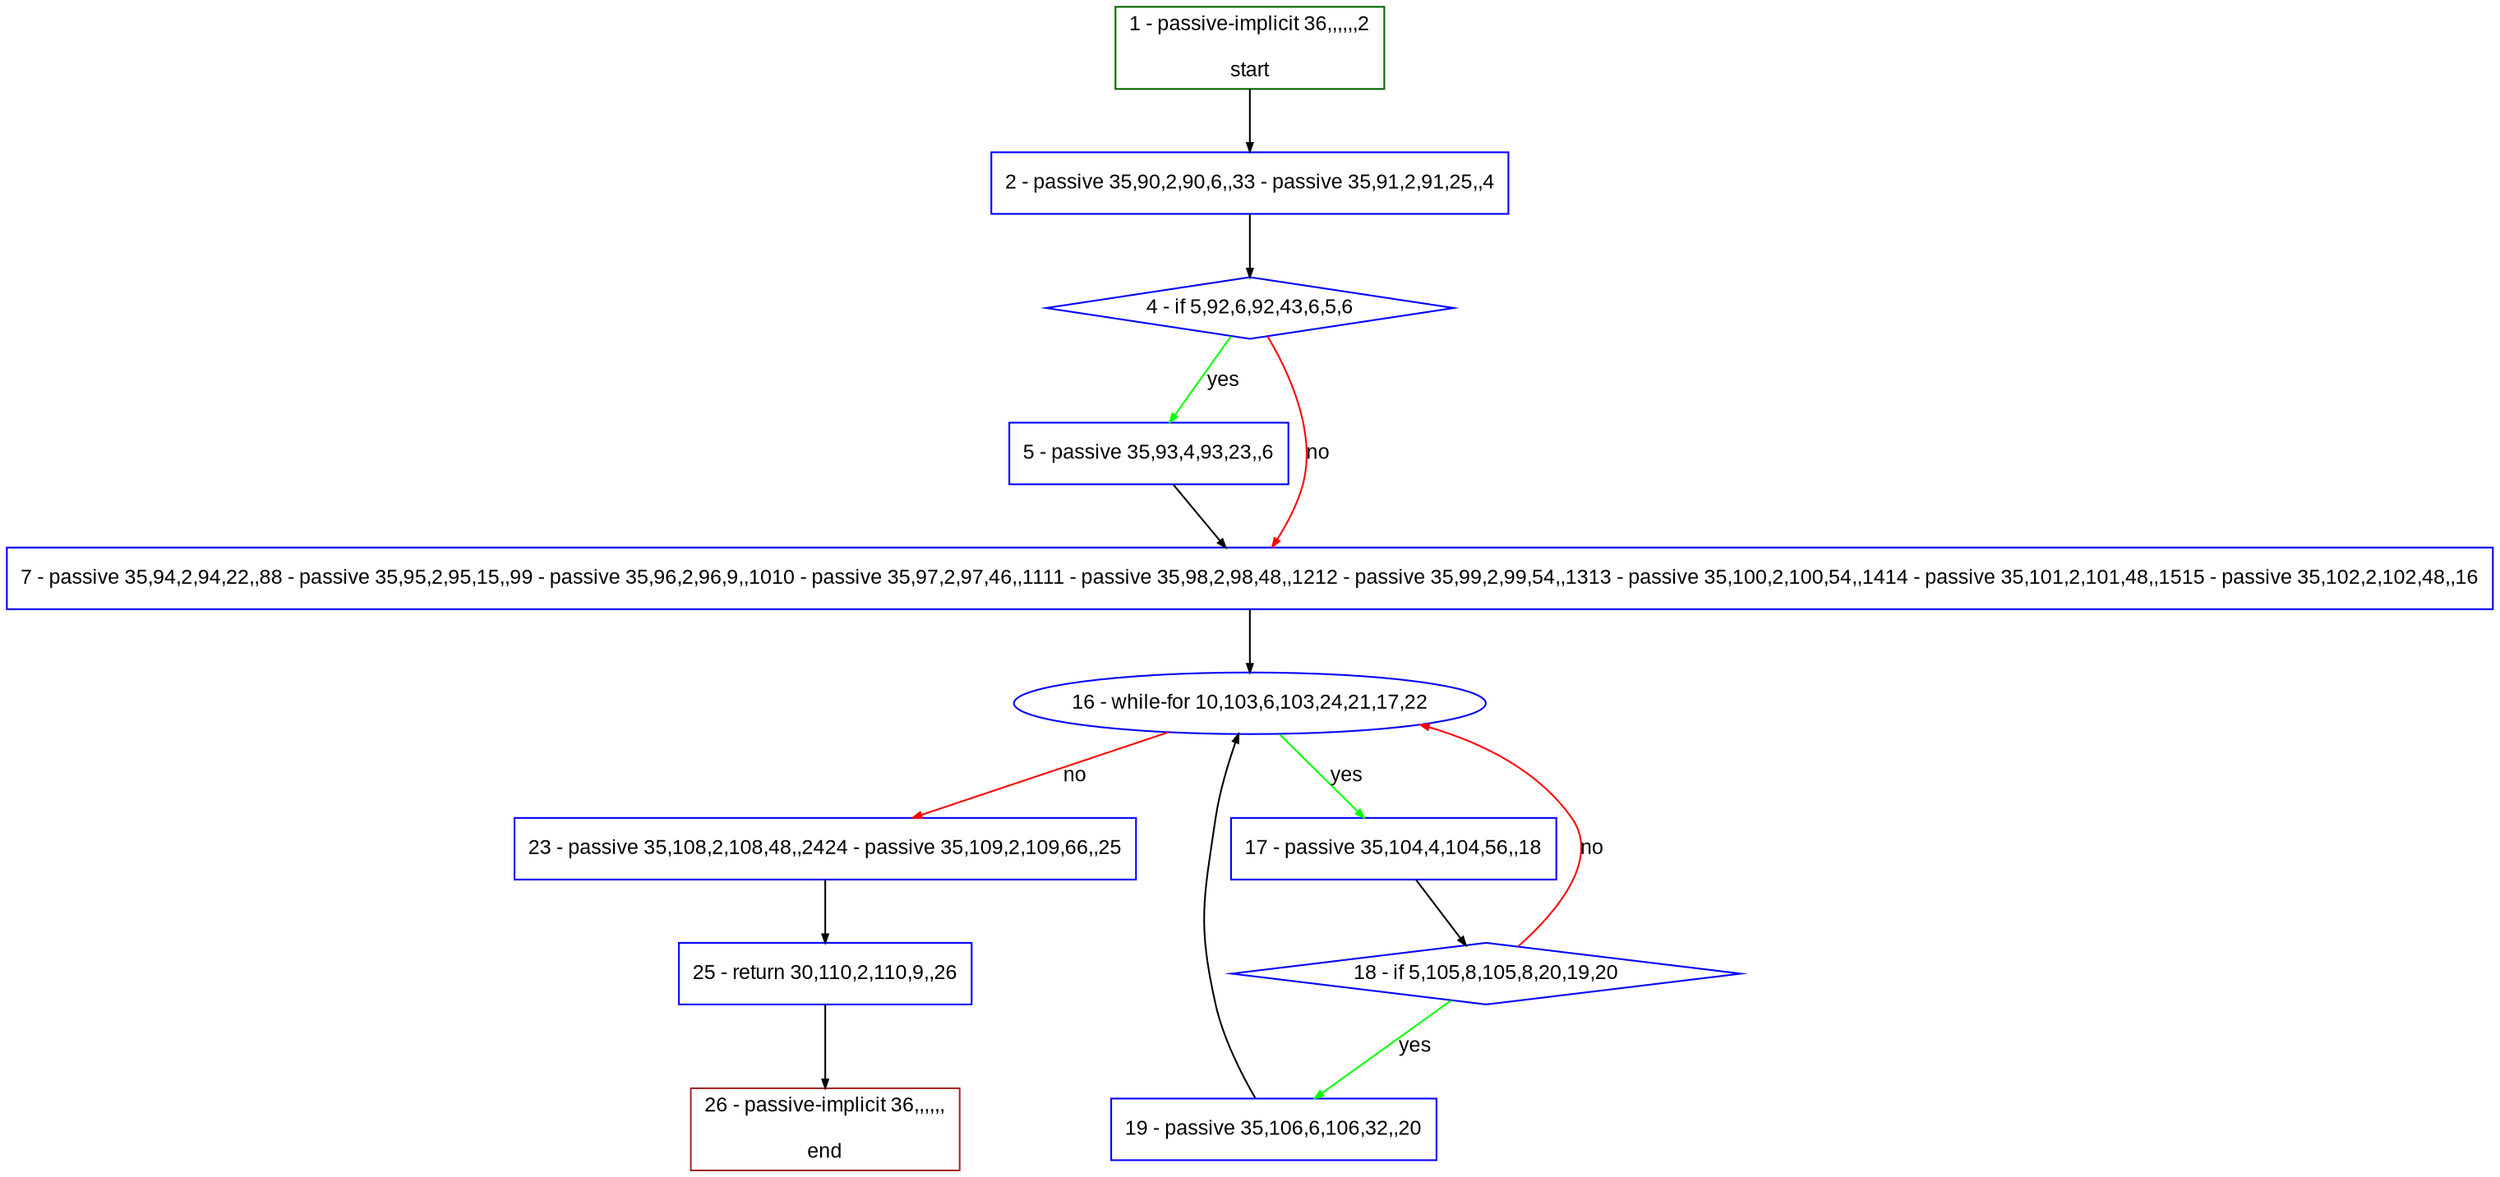 digraph "" {
  graph [pack="true", label="", fontsize="12", packmode="clust", fontname="Arial", fillcolor="#FFFFCC", bgcolor="white", style="rounded,filled", compound="true"];
  node [node_initialized="no", label="", color="grey", fontsize="12", fillcolor="white", fontname="Arial", style="filled", shape="rectangle", compound="true", fixedsize="false"];
  edge [fontcolor="black", arrowhead="normal", arrowtail="none", arrowsize="0.5", ltail="", label="", color="black", fontsize="12", lhead="", fontname="Arial", dir="forward", compound="true"];
  __N1 [label="2 - passive 35,90,2,90,6,,33 - passive 35,91,2,91,25,,4", color="#0000ff", fillcolor="#ffffff", style="filled", shape="box"];
  __N2 [label="1 - passive-implicit 36,,,,,,2\n\nstart", color="#006400", fillcolor="#ffffff", style="filled", shape="box"];
  __N3 [label="4 - if 5,92,6,92,43,6,5,6", color="#0000ff", fillcolor="#ffffff", style="filled", shape="diamond"];
  __N4 [label="5 - passive 35,93,4,93,23,,6", color="#0000ff", fillcolor="#ffffff", style="filled", shape="box"];
  __N5 [label="7 - passive 35,94,2,94,22,,88 - passive 35,95,2,95,15,,99 - passive 35,96,2,96,9,,1010 - passive 35,97,2,97,46,,1111 - passive 35,98,2,98,48,,1212 - passive 35,99,2,99,54,,1313 - passive 35,100,2,100,54,,1414 - passive 35,101,2,101,48,,1515 - passive 35,102,2,102,48,,16", color="#0000ff", fillcolor="#ffffff", style="filled", shape="box"];
  __N6 [label="16 - while-for 10,103,6,103,24,21,17,22", color="#0000ff", fillcolor="#ffffff", style="filled", shape="oval"];
  __N7 [label="17 - passive 35,104,4,104,56,,18", color="#0000ff", fillcolor="#ffffff", style="filled", shape="box"];
  __N8 [label="23 - passive 35,108,2,108,48,,2424 - passive 35,109,2,109,66,,25", color="#0000ff", fillcolor="#ffffff", style="filled", shape="box"];
  __N9 [label="18 - if 5,105,8,105,8,20,19,20", color="#0000ff", fillcolor="#ffffff", style="filled", shape="diamond"];
  __N10 [label="19 - passive 35,106,6,106,32,,20", color="#0000ff", fillcolor="#ffffff", style="filled", shape="box"];
  __N11 [label="25 - return 30,110,2,110,9,,26", color="#0000ff", fillcolor="#ffffff", style="filled", shape="box"];
  __N12 [label="26 - passive-implicit 36,,,,,,\n\nend", color="#a52a2a", fillcolor="#ffffff", style="filled", shape="box"];
  __N2 -> __N1 [arrowhead="normal", arrowtail="none", color="#000000", label="", dir="forward"];
  __N1 -> __N3 [arrowhead="normal", arrowtail="none", color="#000000", label="", dir="forward"];
  __N3 -> __N4 [arrowhead="normal", arrowtail="none", color="#00ff00", label="yes", dir="forward"];
  __N3 -> __N5 [arrowhead="normal", arrowtail="none", color="#ff0000", label="no", dir="forward"];
  __N4 -> __N5 [arrowhead="normal", arrowtail="none", color="#000000", label="", dir="forward"];
  __N5 -> __N6 [arrowhead="normal", arrowtail="none", color="#000000", label="", dir="forward"];
  __N6 -> __N7 [arrowhead="normal", arrowtail="none", color="#00ff00", label="yes", dir="forward"];
  __N6 -> __N8 [arrowhead="normal", arrowtail="none", color="#ff0000", label="no", dir="forward"];
  __N7 -> __N9 [arrowhead="normal", arrowtail="none", color="#000000", label="", dir="forward"];
  __N9 -> __N6 [arrowhead="normal", arrowtail="none", color="#ff0000", label="no", dir="forward"];
  __N9 -> __N10 [arrowhead="normal", arrowtail="none", color="#00ff00", label="yes", dir="forward"];
  __N10 -> __N6 [arrowhead="normal", arrowtail="none", color="#000000", label="", dir="forward"];
  __N8 -> __N11 [arrowhead="normal", arrowtail="none", color="#000000", label="", dir="forward"];
  __N11 -> __N12 [arrowhead="normal", arrowtail="none", color="#000000", label="", dir="forward"];
}
